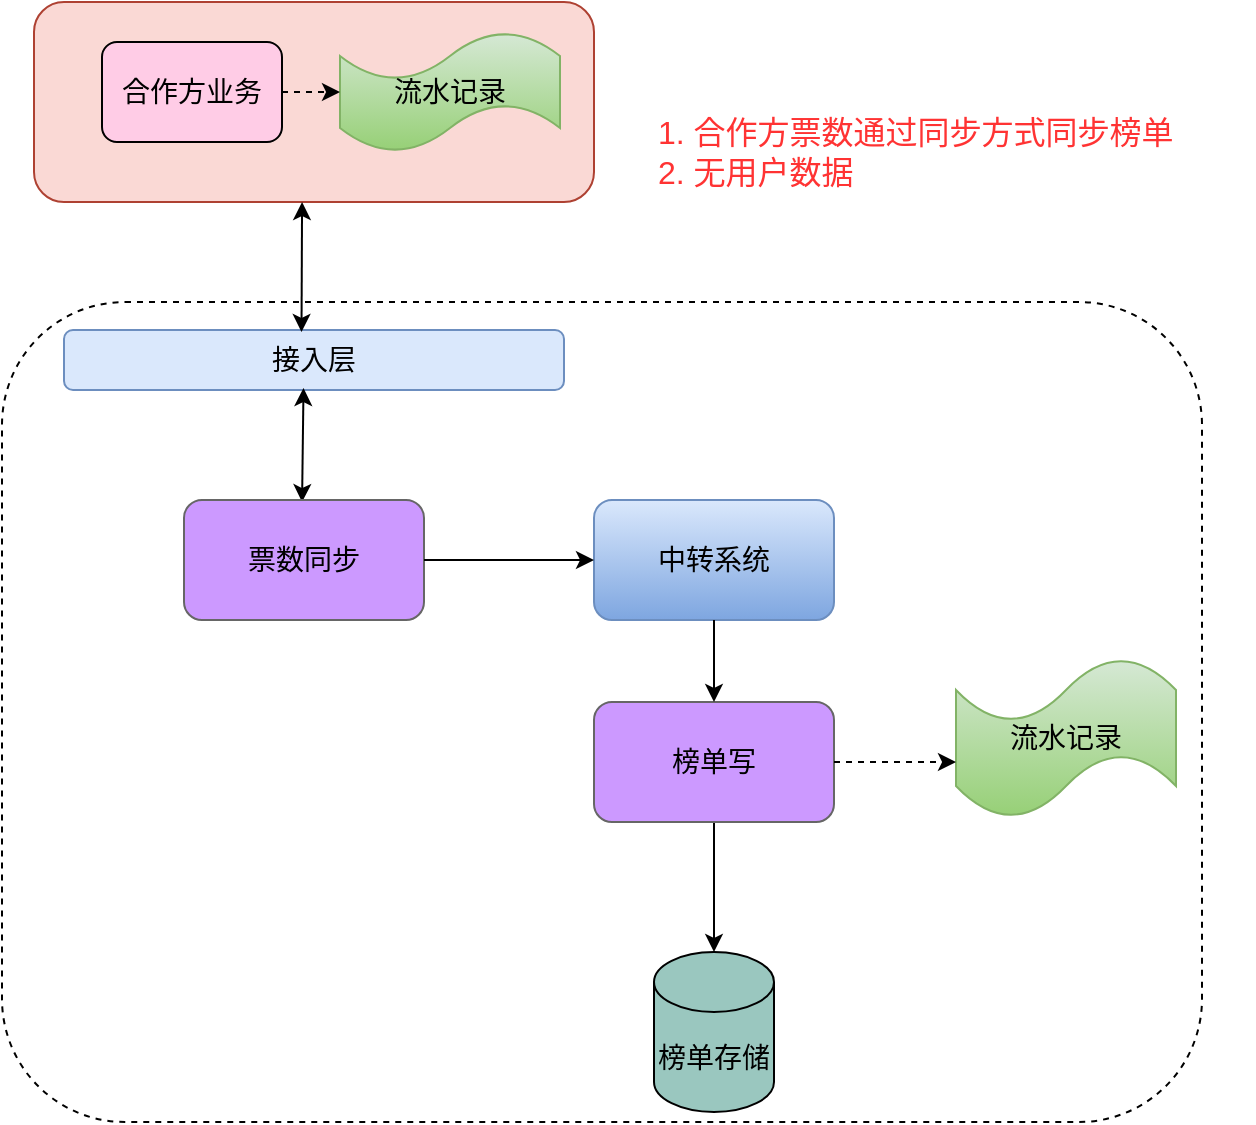 <mxfile version="14.2.9" type="github">
  <diagram id="dc06Gpk7JBtUCtSbGi3e" name="第 1 页">
    <mxGraphModel dx="1422" dy="713" grid="1" gridSize="10" guides="1" tooltips="1" connect="1" arrows="1" fold="1" page="1" pageScale="1" pageWidth="827" pageHeight="1169" math="0" shadow="0">
      <root>
        <mxCell id="0" />
        <mxCell id="1" parent="0" />
        <mxCell id="8ZmmNUm6VnsVLgHoAh5s-39" value="" style="rounded=1;whiteSpace=wrap;html=1;fontSize=14;fontColor=#FFFFFF;fillColor=#FFFFFF;dashed=1;" vertex="1" parent="1">
          <mxGeometry x="190" y="180" width="600" height="410" as="geometry" />
        </mxCell>
        <mxCell id="8ZmmNUm6VnsVLgHoAh5s-1" value="接入层" style="rounded=1;whiteSpace=wrap;html=1;fillColor=#dae8fc;strokeColor=#6c8ebf;fontSize=14;" vertex="1" parent="1">
          <mxGeometry x="221" y="194" width="250" height="30" as="geometry" />
        </mxCell>
        <mxCell id="8ZmmNUm6VnsVLgHoAh5s-4" value="榜单存储" style="shape=cylinder3;whiteSpace=wrap;html=1;boundedLbl=1;backgroundOutline=1;size=15;fillColor=#9AC7BF;fontSize=14;" vertex="1" parent="1">
          <mxGeometry x="516" y="505" width="60" height="80" as="geometry" />
        </mxCell>
        <mxCell id="8ZmmNUm6VnsVLgHoAh5s-5" value="流水记录" style="shape=tape;whiteSpace=wrap;html=1;gradientColor=#97d077;fillColor=#d5e8d4;strokeColor=#82b366;fontSize=14;" vertex="1" parent="1">
          <mxGeometry x="667" y="358" width="110" height="80" as="geometry" />
        </mxCell>
        <mxCell id="8ZmmNUm6VnsVLgHoAh5s-7" value="" style="endArrow=classic;html=1;entryX=0.5;entryY=0;entryDx=0;entryDy=0;entryPerimeter=0;fontSize=14;" edge="1" parent="1" source="8ZmmNUm6VnsVLgHoAh5s-36" target="8ZmmNUm6VnsVLgHoAh5s-4">
          <mxGeometry width="50" height="50" relative="1" as="geometry">
            <mxPoint x="340" y="340" as="sourcePoint" />
            <mxPoint x="190" y="450" as="targetPoint" />
          </mxGeometry>
        </mxCell>
        <mxCell id="8ZmmNUm6VnsVLgHoAh5s-8" value="" style="endArrow=classic;startArrow=classic;html=1;entryX=0.479;entryY=0.967;entryDx=0;entryDy=0;entryPerimeter=0;fontSize=14;" edge="1" parent="1" target="8ZmmNUm6VnsVLgHoAh5s-1">
          <mxGeometry width="50" height="50" relative="1" as="geometry">
            <mxPoint x="340.032" y="280" as="sourcePoint" />
            <mxPoint x="590" y="300" as="targetPoint" />
          </mxGeometry>
        </mxCell>
        <mxCell id="8ZmmNUm6VnsVLgHoAh5s-10" value="" style="rounded=1;whiteSpace=wrap;html=1;fillColor=#fad9d5;strokeColor=#ae4132;fontSize=14;" vertex="1" parent="1">
          <mxGeometry x="206" y="30" width="280" height="100" as="geometry" />
        </mxCell>
        <mxCell id="8ZmmNUm6VnsVLgHoAh5s-9" value="流水记录" style="shape=tape;whiteSpace=wrap;html=1;gradientColor=#97d077;fillColor=#d5e8d4;strokeColor=#82b366;fontSize=14;" vertex="1" parent="1">
          <mxGeometry x="359" y="45" width="110" height="60" as="geometry" />
        </mxCell>
        <mxCell id="8ZmmNUm6VnsVLgHoAh5s-13" value="合作方业务" style="rounded=1;whiteSpace=wrap;html=1;fillColor=#FFCCE6;fontSize=14;" vertex="1" parent="1">
          <mxGeometry x="240" y="50" width="90" height="50" as="geometry" />
        </mxCell>
        <mxCell id="8ZmmNUm6VnsVLgHoAh5s-14" value="" style="endArrow=classic;html=1;entryX=0;entryY=0.5;entryDx=0;entryDy=0;entryPerimeter=0;exitX=1;exitY=0.5;exitDx=0;exitDy=0;dashed=1;fontSize=14;" edge="1" parent="1" source="8ZmmNUm6VnsVLgHoAh5s-13" target="8ZmmNUm6VnsVLgHoAh5s-9">
          <mxGeometry width="50" height="50" relative="1" as="geometry">
            <mxPoint x="330" y="110" as="sourcePoint" />
            <mxPoint x="380" y="60" as="targetPoint" />
          </mxGeometry>
        </mxCell>
        <mxCell id="8ZmmNUm6VnsVLgHoAh5s-15" value="票数同步" style="rounded=1;whiteSpace=wrap;html=1;strokeColor=#666666;fillColor=#CC99FF;fontSize=14;" vertex="1" parent="1">
          <mxGeometry x="281" y="279" width="120" height="60" as="geometry" />
        </mxCell>
        <mxCell id="8ZmmNUm6VnsVLgHoAh5s-16" value="" style="endArrow=classic;startArrow=classic;html=1;entryX=0.479;entryY=0.967;entryDx=0;entryDy=0;entryPerimeter=0;fontSize=14;exitX=0.475;exitY=0.033;exitDx=0;exitDy=0;exitPerimeter=0;" edge="1" parent="1" source="8ZmmNUm6VnsVLgHoAh5s-1">
          <mxGeometry width="50" height="50" relative="1" as="geometry">
            <mxPoint x="340.032" y="190" as="sourcePoint" />
            <mxPoint x="340.032" y="130" as="targetPoint" />
          </mxGeometry>
        </mxCell>
        <mxCell id="8ZmmNUm6VnsVLgHoAh5s-33" value="1. 合作方票数通过同步方式同步榜单&lt;br&gt;2. 无用户数据" style="text;html=1;strokeColor=none;fillColor=none;align=left;verticalAlign=middle;whiteSpace=wrap;rounded=0;fontSize=16;fontColor=#FF3333;" vertex="1" parent="1">
          <mxGeometry x="516" y="90" width="300" height="30" as="geometry" />
        </mxCell>
        <mxCell id="8ZmmNUm6VnsVLgHoAh5s-34" value="中转系统" style="rounded=1;whiteSpace=wrap;html=1;fillColor=#dae8fc;strokeColor=#6c8ebf;gradientColor=#7ea6e0;fontSize=14;" vertex="1" parent="1">
          <mxGeometry x="486" y="279" width="120" height="60" as="geometry" />
        </mxCell>
        <mxCell id="8ZmmNUm6VnsVLgHoAh5s-35" value="" style="endArrow=classic;html=1;entryX=0;entryY=0.5;entryDx=0;entryDy=0;exitX=1;exitY=0.5;exitDx=0;exitDy=0;fontSize=14;" edge="1" parent="1" source="8ZmmNUm6VnsVLgHoAh5s-15" target="8ZmmNUm6VnsVLgHoAh5s-34">
          <mxGeometry width="50" height="50" relative="1" as="geometry">
            <mxPoint x="350" y="350" as="sourcePoint" />
            <mxPoint x="350" y="445" as="targetPoint" />
          </mxGeometry>
        </mxCell>
        <mxCell id="8ZmmNUm6VnsVLgHoAh5s-36" value="榜单写" style="rounded=1;whiteSpace=wrap;html=1;strokeColor=#666666;fillColor=#CC99FF;fontSize=14;" vertex="1" parent="1">
          <mxGeometry x="486" y="380" width="120" height="60" as="geometry" />
        </mxCell>
        <mxCell id="8ZmmNUm6VnsVLgHoAh5s-37" value="" style="endArrow=classic;html=1;entryX=0.5;entryY=0;entryDx=0;entryDy=0;exitX=0.5;exitY=1;exitDx=0;exitDy=0;fontSize=14;" edge="1" parent="1" source="8ZmmNUm6VnsVLgHoAh5s-34" target="8ZmmNUm6VnsVLgHoAh5s-36">
          <mxGeometry width="50" height="50" relative="1" as="geometry">
            <mxPoint x="410" y="319" as="sourcePoint" />
            <mxPoint x="496" y="319" as="targetPoint" />
          </mxGeometry>
        </mxCell>
        <mxCell id="8ZmmNUm6VnsVLgHoAh5s-38" value="" style="endArrow=classic;html=1;dashed=1;fontSize=14;entryX=0;entryY=0.65;entryDx=0;entryDy=0;entryPerimeter=0;" edge="1" parent="1" source="8ZmmNUm6VnsVLgHoAh5s-36" target="8ZmmNUm6VnsVLgHoAh5s-5">
          <mxGeometry width="50" height="50" relative="1" as="geometry">
            <mxPoint x="320" y="460" as="sourcePoint" />
            <mxPoint x="370" y="410" as="targetPoint" />
          </mxGeometry>
        </mxCell>
      </root>
    </mxGraphModel>
  </diagram>
</mxfile>
